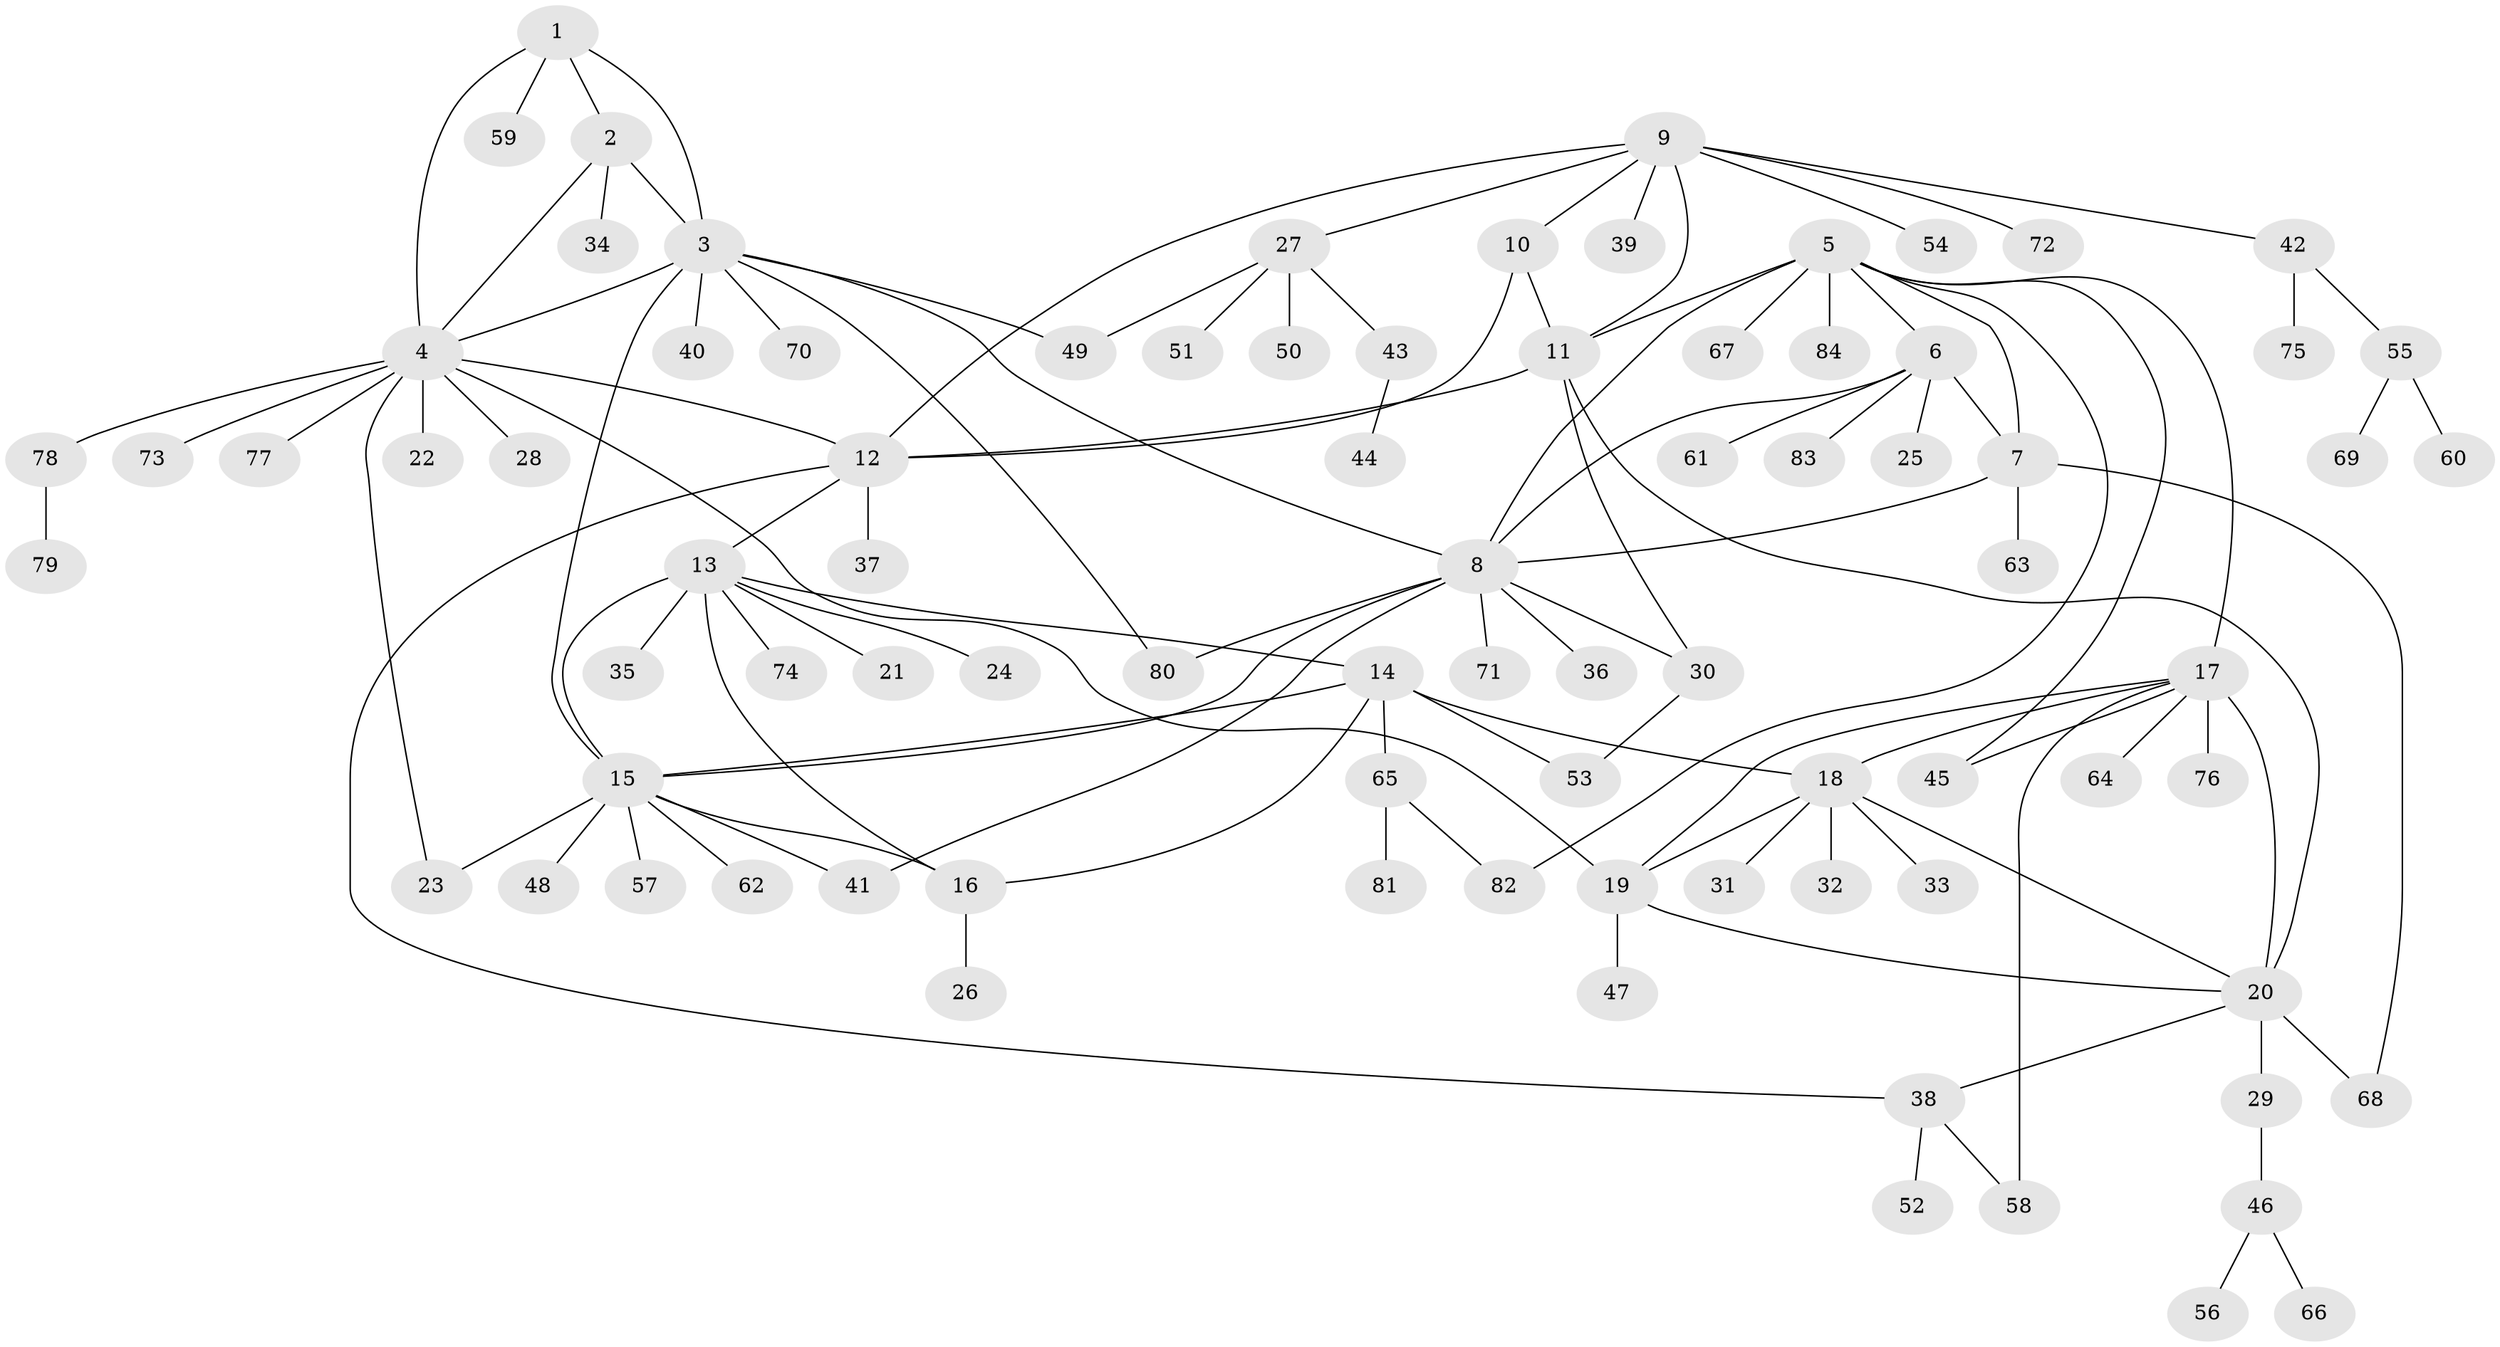 // Generated by graph-tools (version 1.1) at 2025/02/03/09/25 03:02:47]
// undirected, 84 vertices, 115 edges
graph export_dot {
graph [start="1"]
  node [color=gray90,style=filled];
  1;
  2;
  3;
  4;
  5;
  6;
  7;
  8;
  9;
  10;
  11;
  12;
  13;
  14;
  15;
  16;
  17;
  18;
  19;
  20;
  21;
  22;
  23;
  24;
  25;
  26;
  27;
  28;
  29;
  30;
  31;
  32;
  33;
  34;
  35;
  36;
  37;
  38;
  39;
  40;
  41;
  42;
  43;
  44;
  45;
  46;
  47;
  48;
  49;
  50;
  51;
  52;
  53;
  54;
  55;
  56;
  57;
  58;
  59;
  60;
  61;
  62;
  63;
  64;
  65;
  66;
  67;
  68;
  69;
  70;
  71;
  72;
  73;
  74;
  75;
  76;
  77;
  78;
  79;
  80;
  81;
  82;
  83;
  84;
  1 -- 2;
  1 -- 3;
  1 -- 4;
  1 -- 59;
  2 -- 3;
  2 -- 4;
  2 -- 34;
  3 -- 4;
  3 -- 8;
  3 -- 15;
  3 -- 40;
  3 -- 49;
  3 -- 70;
  3 -- 80;
  4 -- 12;
  4 -- 19;
  4 -- 22;
  4 -- 23;
  4 -- 28;
  4 -- 73;
  4 -- 77;
  4 -- 78;
  5 -- 6;
  5 -- 7;
  5 -- 8;
  5 -- 11;
  5 -- 17;
  5 -- 45;
  5 -- 67;
  5 -- 82;
  5 -- 84;
  6 -- 7;
  6 -- 8;
  6 -- 25;
  6 -- 61;
  6 -- 83;
  7 -- 8;
  7 -- 63;
  7 -- 68;
  8 -- 15;
  8 -- 30;
  8 -- 36;
  8 -- 41;
  8 -- 71;
  8 -- 80;
  9 -- 10;
  9 -- 11;
  9 -- 12;
  9 -- 27;
  9 -- 39;
  9 -- 42;
  9 -- 54;
  9 -- 72;
  10 -- 11;
  10 -- 12;
  11 -- 12;
  11 -- 20;
  11 -- 30;
  12 -- 13;
  12 -- 37;
  12 -- 38;
  13 -- 14;
  13 -- 15;
  13 -- 16;
  13 -- 21;
  13 -- 24;
  13 -- 35;
  13 -- 74;
  14 -- 15;
  14 -- 16;
  14 -- 18;
  14 -- 53;
  14 -- 65;
  15 -- 16;
  15 -- 23;
  15 -- 41;
  15 -- 48;
  15 -- 57;
  15 -- 62;
  16 -- 26;
  17 -- 18;
  17 -- 19;
  17 -- 20;
  17 -- 45;
  17 -- 58;
  17 -- 64;
  17 -- 76;
  18 -- 19;
  18 -- 20;
  18 -- 31;
  18 -- 32;
  18 -- 33;
  19 -- 20;
  19 -- 47;
  20 -- 29;
  20 -- 38;
  20 -- 68;
  27 -- 43;
  27 -- 49;
  27 -- 50;
  27 -- 51;
  29 -- 46;
  30 -- 53;
  38 -- 52;
  38 -- 58;
  42 -- 55;
  42 -- 75;
  43 -- 44;
  46 -- 56;
  46 -- 66;
  55 -- 60;
  55 -- 69;
  65 -- 81;
  65 -- 82;
  78 -- 79;
}
